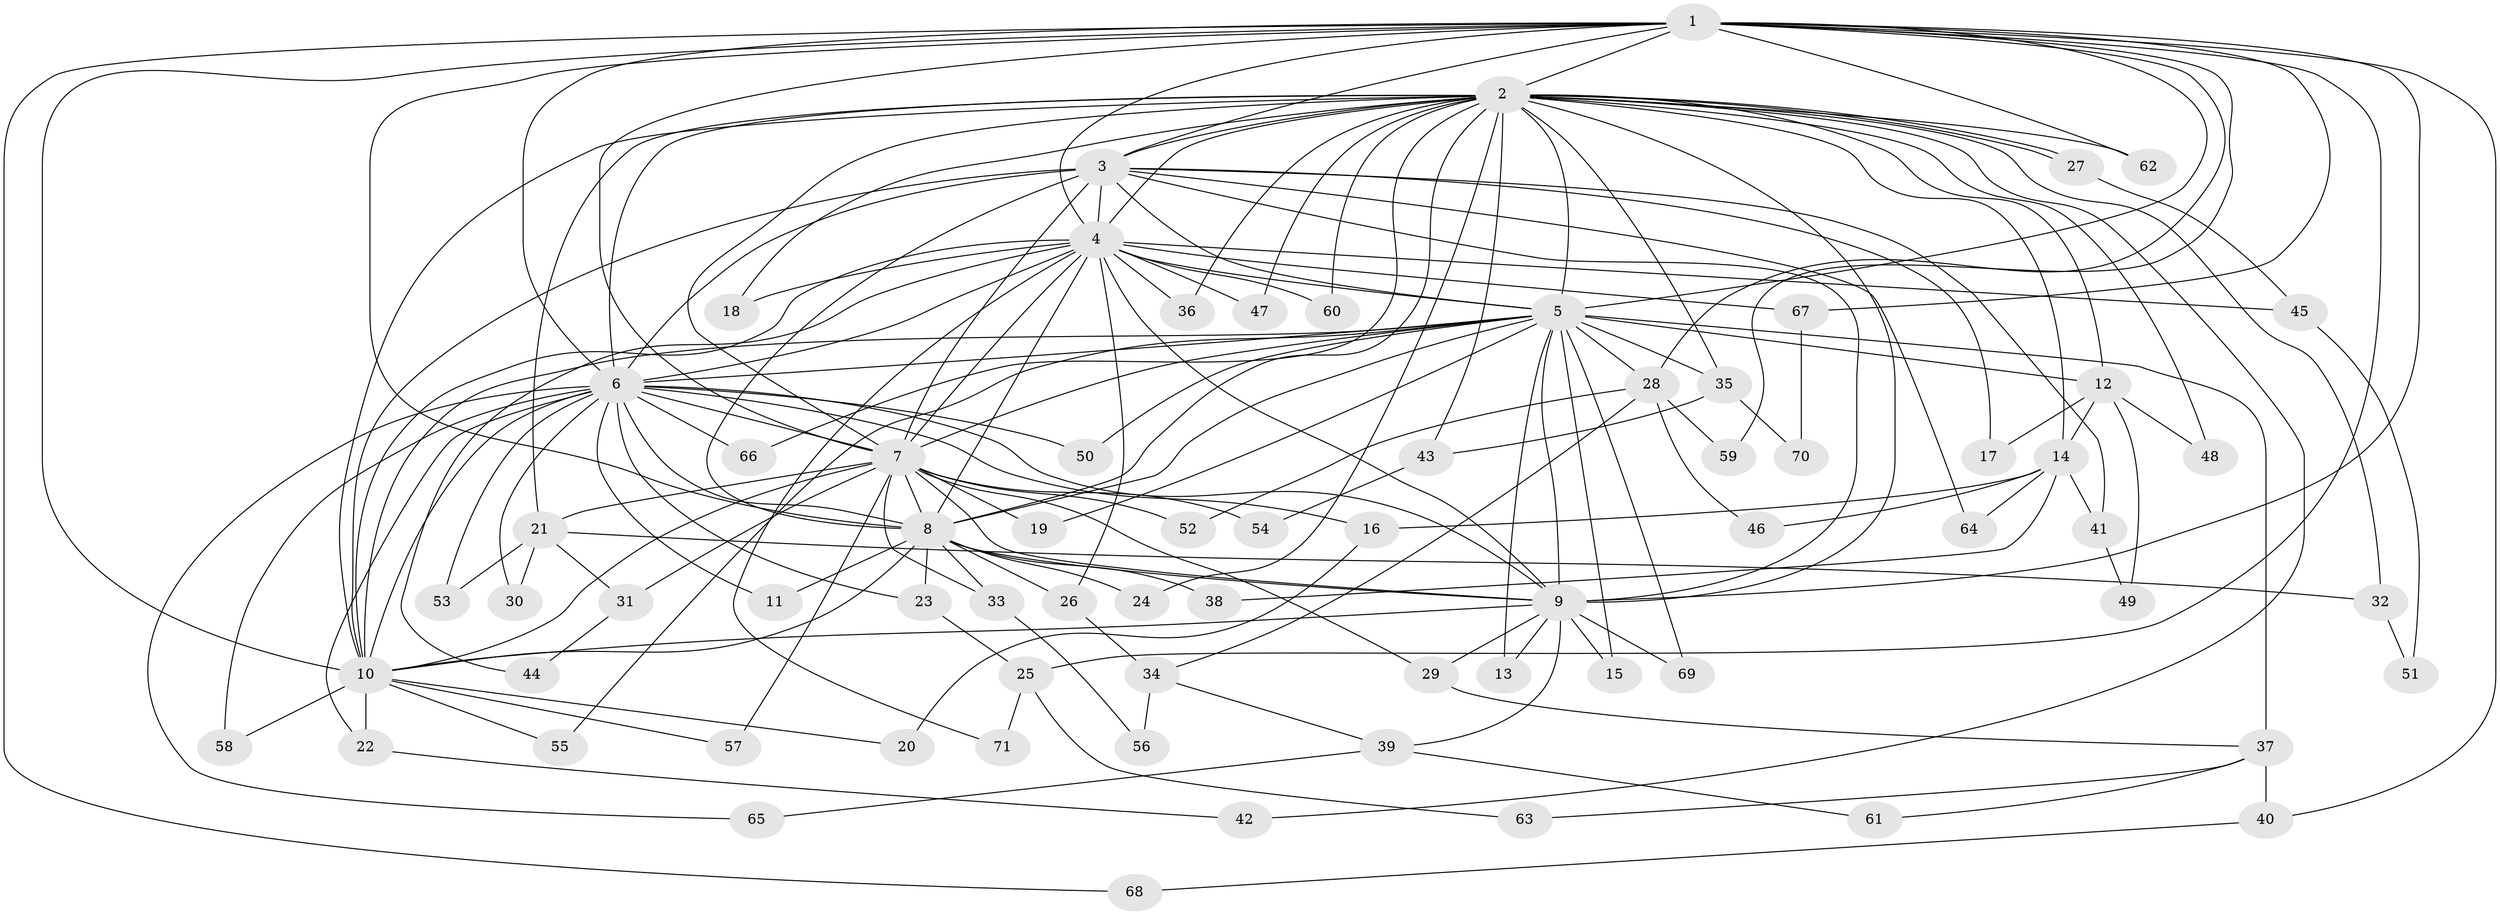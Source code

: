 // Generated by graph-tools (version 1.1) at 2025/25/03/09/25 03:25:50]
// undirected, 71 vertices, 167 edges
graph export_dot {
graph [start="1"]
  node [color=gray90,style=filled];
  1;
  2;
  3;
  4;
  5;
  6;
  7;
  8;
  9;
  10;
  11;
  12;
  13;
  14;
  15;
  16;
  17;
  18;
  19;
  20;
  21;
  22;
  23;
  24;
  25;
  26;
  27;
  28;
  29;
  30;
  31;
  32;
  33;
  34;
  35;
  36;
  37;
  38;
  39;
  40;
  41;
  42;
  43;
  44;
  45;
  46;
  47;
  48;
  49;
  50;
  51;
  52;
  53;
  54;
  55;
  56;
  57;
  58;
  59;
  60;
  61;
  62;
  63;
  64;
  65;
  66;
  67;
  68;
  69;
  70;
  71;
  1 -- 2;
  1 -- 3;
  1 -- 4;
  1 -- 5;
  1 -- 6;
  1 -- 7;
  1 -- 8;
  1 -- 9;
  1 -- 10;
  1 -- 25;
  1 -- 28;
  1 -- 40;
  1 -- 59;
  1 -- 62;
  1 -- 67;
  1 -- 68;
  2 -- 3;
  2 -- 4;
  2 -- 5;
  2 -- 6;
  2 -- 7;
  2 -- 8;
  2 -- 9;
  2 -- 10;
  2 -- 12;
  2 -- 14;
  2 -- 18;
  2 -- 21;
  2 -- 24;
  2 -- 27;
  2 -- 27;
  2 -- 32;
  2 -- 35;
  2 -- 36;
  2 -- 42;
  2 -- 43;
  2 -- 47;
  2 -- 48;
  2 -- 60;
  2 -- 62;
  2 -- 66;
  3 -- 4;
  3 -- 5;
  3 -- 6;
  3 -- 7;
  3 -- 8;
  3 -- 9;
  3 -- 10;
  3 -- 17;
  3 -- 41;
  3 -- 64;
  4 -- 5;
  4 -- 6;
  4 -- 7;
  4 -- 8;
  4 -- 9;
  4 -- 10;
  4 -- 18;
  4 -- 26;
  4 -- 36;
  4 -- 44;
  4 -- 45;
  4 -- 47;
  4 -- 60;
  4 -- 67;
  4 -- 71;
  5 -- 6;
  5 -- 7;
  5 -- 8;
  5 -- 9;
  5 -- 10;
  5 -- 12;
  5 -- 13;
  5 -- 15;
  5 -- 19;
  5 -- 28;
  5 -- 35;
  5 -- 37;
  5 -- 50;
  5 -- 55;
  5 -- 69;
  6 -- 7;
  6 -- 8;
  6 -- 9;
  6 -- 10;
  6 -- 11;
  6 -- 16;
  6 -- 22;
  6 -- 23;
  6 -- 30;
  6 -- 50;
  6 -- 53;
  6 -- 58;
  6 -- 65;
  6 -- 66;
  7 -- 8;
  7 -- 9;
  7 -- 10;
  7 -- 19;
  7 -- 21;
  7 -- 29;
  7 -- 31;
  7 -- 33;
  7 -- 52;
  7 -- 54;
  7 -- 57;
  8 -- 9;
  8 -- 10;
  8 -- 11;
  8 -- 23;
  8 -- 24;
  8 -- 26;
  8 -- 33;
  8 -- 38;
  9 -- 10;
  9 -- 13;
  9 -- 15;
  9 -- 29;
  9 -- 39;
  9 -- 69;
  10 -- 20;
  10 -- 22;
  10 -- 55;
  10 -- 57;
  10 -- 58;
  12 -- 14;
  12 -- 17;
  12 -- 48;
  12 -- 49;
  14 -- 16;
  14 -- 38;
  14 -- 41;
  14 -- 46;
  14 -- 64;
  16 -- 20;
  21 -- 30;
  21 -- 31;
  21 -- 32;
  21 -- 53;
  22 -- 42;
  23 -- 25;
  25 -- 63;
  25 -- 71;
  26 -- 34;
  27 -- 45;
  28 -- 34;
  28 -- 46;
  28 -- 52;
  28 -- 59;
  29 -- 37;
  31 -- 44;
  32 -- 51;
  33 -- 56;
  34 -- 39;
  34 -- 56;
  35 -- 43;
  35 -- 70;
  37 -- 40;
  37 -- 61;
  37 -- 63;
  39 -- 61;
  39 -- 65;
  40 -- 68;
  41 -- 49;
  43 -- 54;
  45 -- 51;
  67 -- 70;
}

